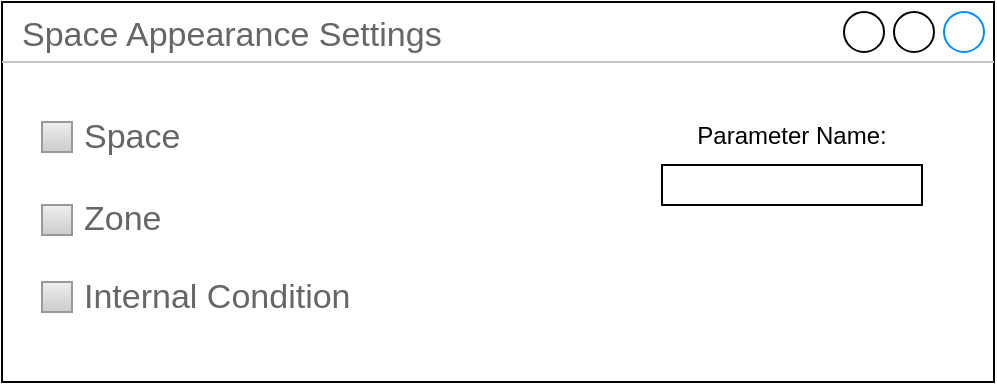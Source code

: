 <mxfile version="20.6.0" type="github">
  <diagram id="cIdPpq73vcILfjHi9dJJ" name="Page-1">
    <mxGraphModel dx="2574" dy="1443" grid="1" gridSize="10" guides="1" tooltips="1" connect="1" arrows="1" fold="1" page="1" pageScale="1" pageWidth="827" pageHeight="1169" math="0" shadow="0">
      <root>
        <mxCell id="0" />
        <mxCell id="1" parent="0" />
        <mxCell id="O7jeQrv3PDx7XJx9KCzM-2" value="Space Appearance Settings" style="strokeWidth=1;shadow=0;dashed=0;align=center;html=1;shape=mxgraph.mockup.containers.window;align=left;verticalAlign=top;spacingLeft=8;strokeColor2=#008cff;strokeColor3=#c4c4c4;fontColor=#666666;mainText=;fontSize=17;labelBackgroundColor=none;" vertex="1" parent="1">
          <mxGeometry x="30" y="30" width="496" height="190" as="geometry" />
        </mxCell>
        <mxCell id="O7jeQrv3PDx7XJx9KCzM-13" value="Space" style="strokeWidth=1;shadow=0;dashed=0;align=center;html=1;shape=mxgraph.mockup.forms.rrect;rSize=0;fillColor=#eeeeee;strokeColor=#999999;gradientColor=#cccccc;align=left;spacingLeft=4;fontSize=17;fontColor=#666666;labelPosition=right;" vertex="1" parent="1">
          <mxGeometry x="50" y="90" width="15" height="15" as="geometry" />
        </mxCell>
        <mxCell id="O7jeQrv3PDx7XJx9KCzM-14" value="Zone" style="strokeWidth=1;shadow=0;dashed=0;align=center;html=1;shape=mxgraph.mockup.forms.rrect;rSize=0;fillColor=#eeeeee;strokeColor=#999999;gradientColor=#cccccc;align=left;spacingLeft=4;fontSize=17;fontColor=#666666;labelPosition=right;" vertex="1" parent="1">
          <mxGeometry x="50" y="131.5" width="15" height="15" as="geometry" />
        </mxCell>
        <mxCell id="O7jeQrv3PDx7XJx9KCzM-17" value="Internal Condition" style="strokeWidth=1;shadow=0;dashed=0;align=center;html=1;shape=mxgraph.mockup.forms.rrect;rSize=0;fillColor=#eeeeee;strokeColor=#999999;gradientColor=#cccccc;align=left;spacingLeft=4;fontSize=17;fontColor=#666666;labelPosition=right;" vertex="1" parent="1">
          <mxGeometry x="50" y="170" width="15" height="15" as="geometry" />
        </mxCell>
        <mxCell id="O7jeQrv3PDx7XJx9KCzM-20" value="Parameter Name:" style="text;html=1;strokeColor=none;fillColor=none;align=center;verticalAlign=middle;whiteSpace=wrap;rounded=0;" vertex="1" parent="1">
          <mxGeometry x="370" y="81.5" width="110" height="30" as="geometry" />
        </mxCell>
        <mxCell id="O7jeQrv3PDx7XJx9KCzM-21" value="" style="rounded=0;whiteSpace=wrap;html=1;" vertex="1" parent="1">
          <mxGeometry x="360" y="111.5" width="130" height="20" as="geometry" />
        </mxCell>
      </root>
    </mxGraphModel>
  </diagram>
</mxfile>
